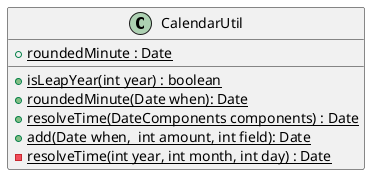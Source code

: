 @startuml

class CalendarUtil {
+{static} isLeapYear(int year) : boolean
+{static} roundedMinute(Date when): Date
+{static} roundedMinute : Date
+{static} resolveTime(DateComponents components) : Date
+{static} add(Date when,  int amount, int field): Date
-{static} resolveTime(int year, int month, int day) : Date
}
@enduml